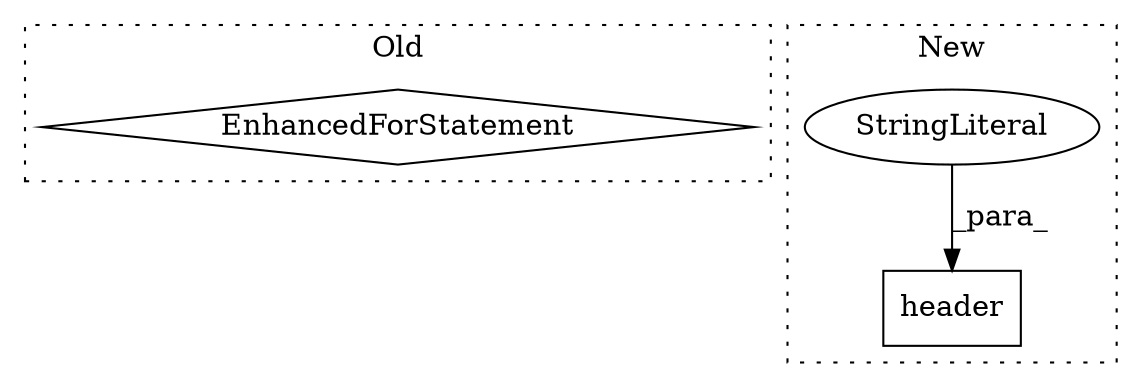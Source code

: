 digraph G {
subgraph cluster0 {
1 [label="EnhancedForStatement" a="70" s="415,490" l="57,2" shape="diamond"];
label = "Old";
style="dotted";
}
subgraph cluster1 {
2 [label="header" a="32" s="438,473" l="7,1" shape="box"];
3 [label="StringLiteral" a="45" s="445" l="26" shape="ellipse"];
label = "New";
style="dotted";
}
3 -> 2 [label="_para_"];
}
